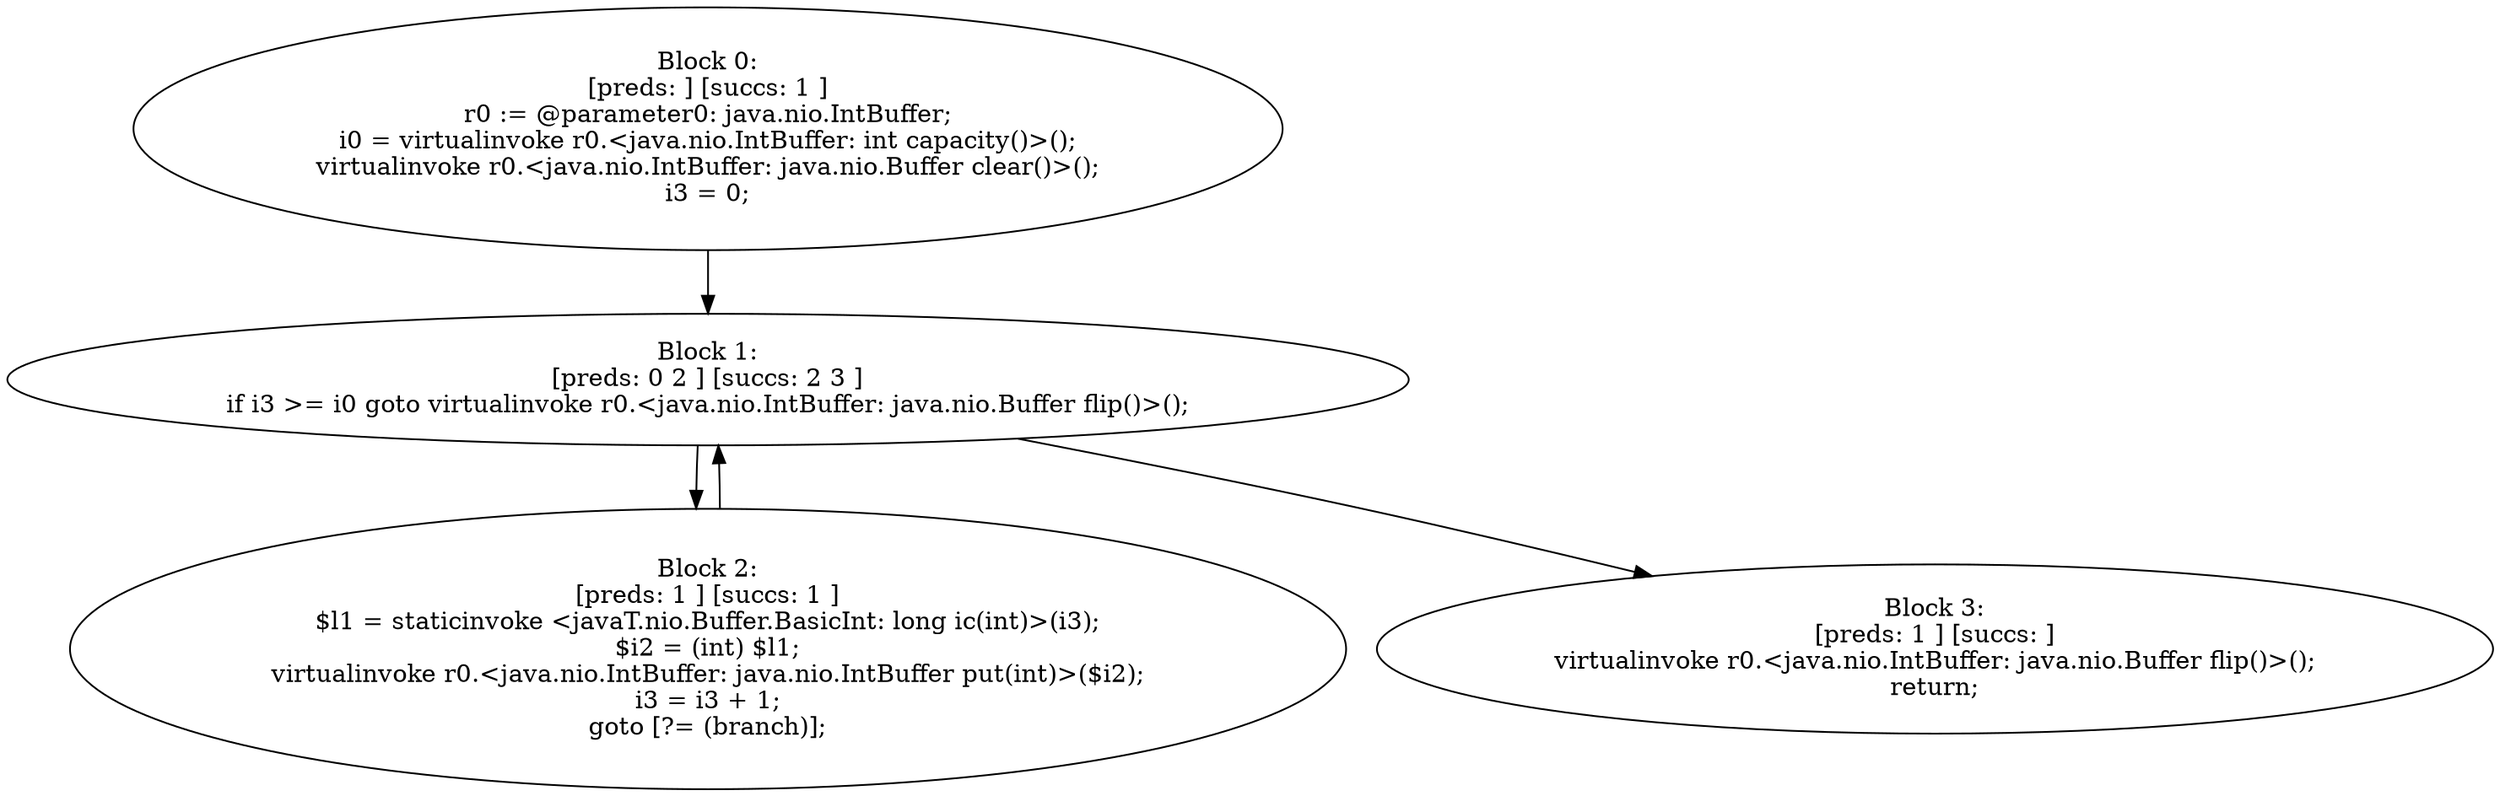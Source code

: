 digraph "unitGraph" {
    "Block 0:
[preds: ] [succs: 1 ]
r0 := @parameter0: java.nio.IntBuffer;
i0 = virtualinvoke r0.<java.nio.IntBuffer: int capacity()>();
virtualinvoke r0.<java.nio.IntBuffer: java.nio.Buffer clear()>();
i3 = 0;
"
    "Block 1:
[preds: 0 2 ] [succs: 2 3 ]
if i3 >= i0 goto virtualinvoke r0.<java.nio.IntBuffer: java.nio.Buffer flip()>();
"
    "Block 2:
[preds: 1 ] [succs: 1 ]
$l1 = staticinvoke <javaT.nio.Buffer.BasicInt: long ic(int)>(i3);
$i2 = (int) $l1;
virtualinvoke r0.<java.nio.IntBuffer: java.nio.IntBuffer put(int)>($i2);
i3 = i3 + 1;
goto [?= (branch)];
"
    "Block 3:
[preds: 1 ] [succs: ]
virtualinvoke r0.<java.nio.IntBuffer: java.nio.Buffer flip()>();
return;
"
    "Block 0:
[preds: ] [succs: 1 ]
r0 := @parameter0: java.nio.IntBuffer;
i0 = virtualinvoke r0.<java.nio.IntBuffer: int capacity()>();
virtualinvoke r0.<java.nio.IntBuffer: java.nio.Buffer clear()>();
i3 = 0;
"->"Block 1:
[preds: 0 2 ] [succs: 2 3 ]
if i3 >= i0 goto virtualinvoke r0.<java.nio.IntBuffer: java.nio.Buffer flip()>();
";
    "Block 1:
[preds: 0 2 ] [succs: 2 3 ]
if i3 >= i0 goto virtualinvoke r0.<java.nio.IntBuffer: java.nio.Buffer flip()>();
"->"Block 2:
[preds: 1 ] [succs: 1 ]
$l1 = staticinvoke <javaT.nio.Buffer.BasicInt: long ic(int)>(i3);
$i2 = (int) $l1;
virtualinvoke r0.<java.nio.IntBuffer: java.nio.IntBuffer put(int)>($i2);
i3 = i3 + 1;
goto [?= (branch)];
";
    "Block 1:
[preds: 0 2 ] [succs: 2 3 ]
if i3 >= i0 goto virtualinvoke r0.<java.nio.IntBuffer: java.nio.Buffer flip()>();
"->"Block 3:
[preds: 1 ] [succs: ]
virtualinvoke r0.<java.nio.IntBuffer: java.nio.Buffer flip()>();
return;
";
    "Block 2:
[preds: 1 ] [succs: 1 ]
$l1 = staticinvoke <javaT.nio.Buffer.BasicInt: long ic(int)>(i3);
$i2 = (int) $l1;
virtualinvoke r0.<java.nio.IntBuffer: java.nio.IntBuffer put(int)>($i2);
i3 = i3 + 1;
goto [?= (branch)];
"->"Block 1:
[preds: 0 2 ] [succs: 2 3 ]
if i3 >= i0 goto virtualinvoke r0.<java.nio.IntBuffer: java.nio.Buffer flip()>();
";
}
